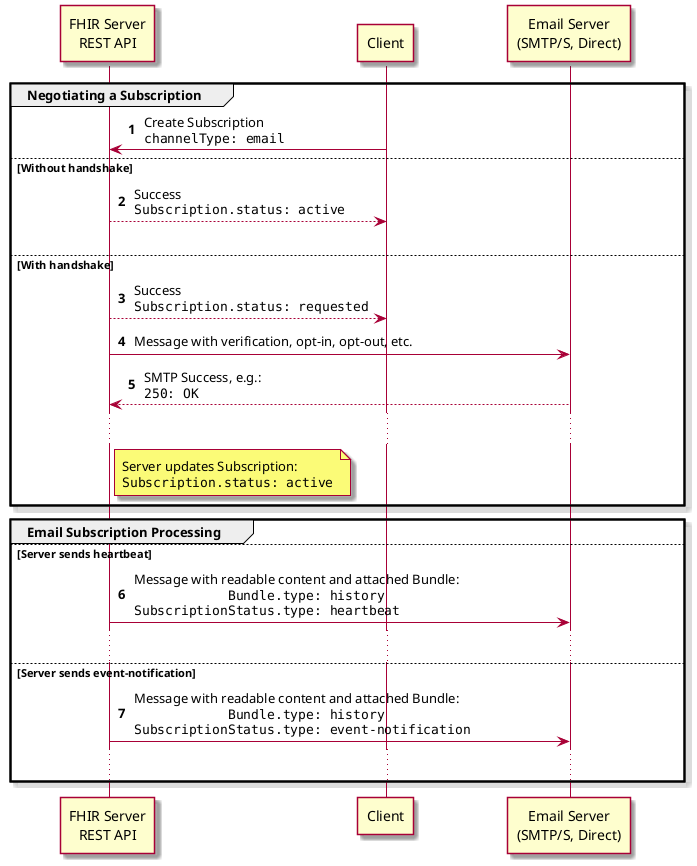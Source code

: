 @startuml
skin rose
skinparam NoteTextAlignment left
skinparam Padding 2
skinparam ParticipantPadding 40
skinparam LifelineStrategy solid
autonumber

participant "FHIR Server\nREST API"     as S
participant "Client"                    as C
participant "Email Server\n(SMTP/S, Direct)" as E


group Negotiating a Subscription
  C -> S: Create Subscription\n""channelType: email""
else Without handshake
  S --> C: Success\n""Subscription.status: active""
  |||
else With handshake
  S --> C: Success\n""Subscription.status: requested""

  S -> E: Message with verification, opt-in, opt-out, etc.
  return SMTP Success, e.g.:\n""250: OK""

  ...

  note right of S
    Server updates Subscription:
    ""Subscription.status: active""
  end note

end

group Email Subscription Processing
else Server sends heartbeat
    S -> E: Message with readable content and attached Bundle:\n""            Bundle.type: history""\n""SubscriptionStatus.type: heartbeat""
    ...
else Server sends event-notification
    S -> E: Message with readable content and attached Bundle:\n""            Bundle.type: history""\n""SubscriptionStatus.type: event-notification""
    ...
end
@enduml
